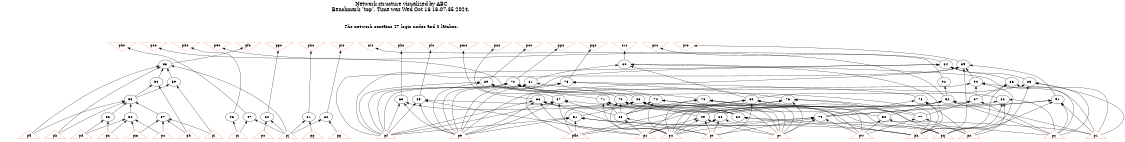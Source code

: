 # Network structure generated by ABC

digraph network {
size = "7.5,10";
center = true;
edge [dir = back];

{
  node [shape = plaintext];
  edge [style = invis];
  LevelTitle1 [label=""];
  LevelTitle2 [label=""];
  Level5 [label = ""];
  Level4 [label = ""];
  Level3 [label = ""];
  Level2 [label = ""];
  Level1 [label = ""];
  Level0 [label = ""];
  LevelTitle1 ->  LevelTitle2 ->  Level5 ->  Level4 ->  Level3 ->  Level2 ->  Level1 ->  Level0;
}

{
  rank = same;
  LevelTitle1;
  title1 [shape=plaintext,
          fontsize=20,
          fontname = "Times-Roman",
          label="Network structure visualized by ABC\nBenchmark \"top\". Time was Wed Oct 16 16:07:35 2024. "
         ];
}

{
  rank = same;
  LevelTitle2;
  title2 [shape=plaintext,
          fontsize=18,
          fontname = "Times-Roman",
          label="The network contains 47 logic nodes and 0 latches.\n"
         ];
}

{
  rank = same;
  Level5;
  Node27 [label = "pb0", shape = invtriangle, color = coral, fillcolor = coral];
  Node28 [label = "pc0", shape = invtriangle, color = coral, fillcolor = coral];
  Node29 [label = "pd0", shape = invtriangle, color = coral, fillcolor = coral];
  Node30 [label = "pe0", shape = invtriangle, color = coral, fillcolor = coral];
  Node31 [label = "pf0", shape = invtriangle, color = coral, fillcolor = coral];
  Node32 [label = "pg0", shape = invtriangle, color = coral, fillcolor = coral];
  Node33 [label = "ph0", shape = invtriangle, color = coral, fillcolor = coral];
  Node34 [label = "pi0", shape = invtriangle, color = coral, fillcolor = coral];
  Node35 [label = "pj0", shape = invtriangle, color = coral, fillcolor = coral];
  Node36 [label = "pk0", shape = invtriangle, color = coral, fillcolor = coral];
  Node37 [label = "pl0", shape = invtriangle, color = coral, fillcolor = coral];
  Node38 [label = "pm0", shape = invtriangle, color = coral, fillcolor = coral];
  Node39 [label = "pn0", shape = invtriangle, color = coral, fillcolor = coral];
  Node40 [label = "po0", shape = invtriangle, color = coral, fillcolor = coral];
  Node41 [label = "pp0", shape = invtriangle, color = coral, fillcolor = coral];
  Node42 [label = "pq0", shape = invtriangle, color = coral, fillcolor = coral];
  Node43 [label = "pr0", shape = invtriangle, color = coral, fillcolor = coral];
  Node44 [label = "ps0", shape = invtriangle, color = coral, fillcolor = coral];
  Node45 [label = "pt0", shape = invtriangle, color = coral, fillcolor = coral];
}

{
  rank = same;
  Level4;
  Node53 [label = "53\n", shape = ellipse];
  Node80 [label = "80\n", shape = ellipse];
  Node84 [label = "84\n", shape = ellipse];
  Node89 [label = "89\n", shape = ellipse];
}

{
  rank = same;
  Level3;
  Node54 [label = "54\n", shape = ellipse];
  Node59 [label = "59\n", shape = ellipse];
  Node69 [label = "69\n", shape = ellipse];
  Node72 [label = "72\n", shape = ellipse];
  Node75 [label = "75\n", shape = ellipse];
  Node81 [label = "81\n", shape = ellipse];
  Node85 [label = "85\n", shape = ellipse];
  Node86 [label = "86\n", shape = ellipse];
  Node90 [label = "90\n", shape = ellipse];
  Node92 [label = "92\n", shape = ellipse];
}

{
  rank = same;
  Level2;
  Node48 [label = "48\n", shape = ellipse];
  Node52 [label = "52\n", shape = ellipse];
  Node55 [label = "55\n", shape = ellipse];
  Node63 [label = "63\n", shape = ellipse];
  Node65 [label = "65\n", shape = ellipse];
  Node66 [label = "66\n", shape = ellipse];
  Node67 [label = "67\n", shape = ellipse];
  Node70 [label = "70\n", shape = ellipse];
  Node71 [label = "71\n", shape = ellipse];
  Node73 [label = "73\n", shape = ellipse];
  Node74 [label = "74\n", shape = ellipse];
  Node76 [label = "76\n", shape = ellipse];
  Node78 [label = "78\n", shape = ellipse];
  Node82 [label = "82\n", shape = ellipse];
  Node83 [label = "83\n", shape = ellipse];
  Node87 [label = "87\n", shape = ellipse];
  Node91 [label = "91\n", shape = ellipse];
}

{
  rank = same;
  Level1;
  Node47 [label = "47\n", shape = ellipse];
  Node49 [label = "49\n", shape = ellipse];
  Node50 [label = "50\n", shape = ellipse];
  Node51 [label = "51\n", shape = ellipse];
  Node56 [label = "56\n", shape = ellipse];
  Node57 [label = "57\n", shape = ellipse];
  Node58 [label = "58\n", shape = ellipse];
  Node60 [label = "60\n", shape = ellipse];
  Node61 [label = "61\n", shape = ellipse];
  Node62 [label = "62\n", shape = ellipse];
  Node64 [label = "64\n", shape = ellipse];
  Node68 [label = "68\n", shape = ellipse];
  Node77 [label = "77\n", shape = ellipse];
  Node79 [label = "79\n", shape = ellipse];
  Node88 [label = "88\n", shape = ellipse];
  Node93 [label = "93\n", shape = ellipse];
}

{
  rank = same;
  Level0;
  Node1 [label = "pp", shape = triangle, color = coral, fillcolor = coral];
  Node2 [label = "pa0", shape = triangle, color = coral, fillcolor = coral];
  Node3 [label = "pq", shape = triangle, color = coral, fillcolor = coral];
  Node4 [label = "pr", shape = triangle, color = coral, fillcolor = coral];
  Node5 [label = "ps", shape = triangle, color = coral, fillcolor = coral];
  Node6 [label = "pt", shape = triangle, color = coral, fillcolor = coral];
  Node7 [label = "pu", shape = triangle, color = coral, fillcolor = coral];
  Node8 [label = "pv", shape = triangle, color = coral, fillcolor = coral];
  Node9 [label = "pw", shape = triangle, color = coral, fillcolor = coral];
  Node10 [label = "px", shape = triangle, color = coral, fillcolor = coral];
  Node11 [label = "py", shape = triangle, color = coral, fillcolor = coral];
  Node12 [label = "pz", shape = triangle, color = coral, fillcolor = coral];
  Node13 [label = "pa", shape = triangle, color = coral, fillcolor = coral];
  Node14 [label = "pb", shape = triangle, color = coral, fillcolor = coral];
  Node15 [label = "pc", shape = triangle, color = coral, fillcolor = coral];
  Node16 [label = "pd", shape = triangle, color = coral, fillcolor = coral];
  Node17 [label = "pe", shape = triangle, color = coral, fillcolor = coral];
  Node18 [label = "pf", shape = triangle, color = coral, fillcolor = coral];
  Node19 [label = "pg", shape = triangle, color = coral, fillcolor = coral];
  Node20 [label = "ph", shape = triangle, color = coral, fillcolor = coral];
  Node21 [label = "pj", shape = triangle, color = coral, fillcolor = coral];
  Node22 [label = "pk", shape = triangle, color = coral, fillcolor = coral];
  Node23 [label = "pl", shape = triangle, color = coral, fillcolor = coral];
  Node24 [label = "pm", shape = triangle, color = coral, fillcolor = coral];
  Node25 [label = "pn", shape = triangle, color = coral, fillcolor = coral];
  Node26 [label = "po", shape = triangle, color = coral, fillcolor = coral];
}

title1 -> title2 [style = invis];
title2 -> Node27 [style = invis];
title2 -> Node28 [style = invis];
title2 -> Node29 [style = invis];
title2 -> Node30 [style = invis];
title2 -> Node31 [style = invis];
title2 -> Node32 [style = invis];
title2 -> Node33 [style = invis];
title2 -> Node34 [style = invis];
title2 -> Node35 [style = invis];
title2 -> Node36 [style = invis];
title2 -> Node37 [style = invis];
title2 -> Node38 [style = invis];
title2 -> Node39 [style = invis];
title2 -> Node40 [style = invis];
title2 -> Node41 [style = invis];
title2 -> Node42 [style = invis];
title2 -> Node43 [style = invis];
title2 -> Node44 [style = invis];
title2 -> Node45 [style = invis];
Node27 -> Node28 [style = invis];
Node28 -> Node29 [style = invis];
Node29 -> Node30 [style = invis];
Node30 -> Node31 [style = invis];
Node31 -> Node32 [style = invis];
Node32 -> Node33 [style = invis];
Node33 -> Node34 [style = invis];
Node34 -> Node35 [style = invis];
Node35 -> Node36 [style = invis];
Node36 -> Node37 [style = invis];
Node37 -> Node38 [style = invis];
Node38 -> Node39 [style = invis];
Node39 -> Node40 [style = invis];
Node40 -> Node41 [style = invis];
Node41 -> Node42 [style = invis];
Node42 -> Node43 [style = invis];
Node43 -> Node44 [style = invis];
Node44 -> Node45 [style = invis];
Node27 -> Node47 [style = solid];
Node28 -> Node48 [style = solid];
Node29 -> Node93 [style = solid];
Node30 -> Node52 [style = solid];
Node31 -> Node53 [style = solid];
Node32 -> Node60 [style = solid];
Node33 -> Node61 [style = solid];
Node34 -> Node62 [style = solid];
Node35 -> Node92 [style = solid];
Node36 -> Node63 [style = solid];
Node37 -> Node65 [style = solid];
Node38 -> Node66 [style = solid];
Node39 -> Node67 [style = solid];
Node40 -> Node69 [style = solid];
Node41 -> Node72 [style = solid];
Node42 -> Node75 [style = solid];
Node43 -> Node80 [style = solid];
Node44 -> Node84 [style = solid];
Node45 -> Node89 [style = solid];
Node47 -> Node4 [style = solid];
Node47 -> Node21 [style = solid];
Node48 -> Node49 [style = solid];
Node48 -> Node50 [style = solid];
Node48 -> Node51 [style = solid];
Node48 -> Node2 [style = solid];
Node48 -> Node11 [style = solid];
Node49 -> Node5 [style = solid];
Node49 -> Node6 [style = solid];
Node49 -> Node7 [style = solid];
Node49 -> Node8 [style = solid];
Node50 -> Node9 [style = solid];
Node50 -> Node10 [style = solid];
Node51 -> Node2 [style = solid];
Node51 -> Node12 [style = solid];
Node51 -> Node17 [style = solid];
Node51 -> Node18 [style = solid];
Node51 -> Node20 [style = solid];
Node52 -> Node49 [style = solid];
Node52 -> Node50 [style = solid];
Node52 -> Node2 [style = solid];
Node52 -> Node11 [style = solid];
Node52 -> Node12 [style = solid];
Node53 -> Node54 [style = solid];
Node53 -> Node59 [style = solid];
Node53 -> Node13 [style = solid];
Node53 -> Node21 [style = solid];
Node53 -> Node22 [style = solid];
Node54 -> Node55 [style = solid];
Node54 -> Node14 [style = solid];
Node55 -> Node56 [style = solid];
Node55 -> Node57 [style = solid];
Node55 -> Node58 [style = solid];
Node55 -> Node13 [style = solid];
Node55 -> Node22 [style = solid];
Node56 -> Node16 [style = solid];
Node56 -> Node25 [style = solid];
Node57 -> Node14 [style = solid];
Node57 -> Node15 [style = solid];
Node57 -> Node23 [style = solid];
Node57 -> Node24 [style = solid];
Node58 -> Node15 [style = solid];
Node58 -> Node16 [style = solid];
Node58 -> Node24 [style = solid];
Node58 -> Node25 [style = solid];
Node59 -> Node55 [style = solid];
Node59 -> Node23 [style = solid];
Node60 -> Node21 [style = solid];
Node60 -> Node26 [style = solid];
Node61 -> Node1 [style = solid];
Node61 -> Node21 [style = solid];
Node62 -> Node19 [style = solid];
Node62 -> Node21 [style = solid];
Node63 -> Node64 [style = solid];
Node63 -> Node17 [style = solid];
Node63 -> Node18 [style = solid];
Node64 -> Node3 [style = solid];
Node64 -> Node20 [style = solid];
Node65 -> Node64 [style = solid];
Node65 -> Node5 [style = solid];
Node65 -> Node17 [style = solid];
Node65 -> Node18 [style = solid];
Node66 -> Node64 [style = solid];
Node66 -> Node5 [style = solid];
Node66 -> Node6 [style = solid];
Node66 -> Node17 [style = solid];
Node66 -> Node18 [style = solid];
Node67 -> Node64 [style = solid];
Node67 -> Node68 [style = solid];
Node67 -> Node7 [style = solid];
Node67 -> Node17 [style = solid];
Node67 -> Node18 [style = solid];
Node68 -> Node5 [style = solid];
Node68 -> Node6 [style = solid];
Node69 -> Node70 [style = solid];
Node69 -> Node71 [style = solid];
Node69 -> Node17 [style = solid];
Node69 -> Node18 [style = solid];
Node70 -> Node68 [style = solid];
Node70 -> Node3 [style = solid];
Node70 -> Node7 [style = solid];
Node70 -> Node8 [style = solid];
Node71 -> Node68 [style = solid];
Node71 -> Node7 [style = solid];
Node71 -> Node8 [style = solid];
Node71 -> Node20 [style = solid];
Node72 -> Node73 [style = solid];
Node72 -> Node74 [style = solid];
Node72 -> Node17 [style = solid];
Node72 -> Node18 [style = solid];
Node72 -> Node20 [style = solid];
Node73 -> Node68 [style = solid];
Node73 -> Node3 [style = solid];
Node73 -> Node7 [style = solid];
Node73 -> Node8 [style = solid];
Node73 -> Node9 [style = solid];
Node74 -> Node68 [style = solid];
Node74 -> Node7 [style = solid];
Node74 -> Node8 [style = solid];
Node74 -> Node9 [style = solid];
Node75 -> Node76 [style = solid];
Node75 -> Node78 [style = solid];
Node75 -> Node17 [style = solid];
Node75 -> Node18 [style = solid];
Node76 -> Node68 [style = solid];
Node76 -> Node77 [style = solid];
Node76 -> Node3 [style = solid];
Node76 -> Node7 [style = solid];
Node76 -> Node8 [style = solid];
Node77 -> Node9 [style = solid];
Node77 -> Node10 [style = solid];
Node78 -> Node79 [style = solid];
Node78 -> Node10 [style = solid];
Node78 -> Node20 [style = solid];
Node79 -> Node5 [style = solid];
Node79 -> Node6 [style = solid];
Node79 -> Node7 [style = solid];
Node79 -> Node8 [style = solid];
Node79 -> Node9 [style = solid];
Node80 -> Node81 [style = solid];
Node80 -> Node83 [style = solid];
Node80 -> Node11 [style = solid];
Node80 -> Node20 [style = solid];
Node81 -> Node82 [style = solid];
Node81 -> Node17 [style = solid];
Node81 -> Node18 [style = solid];
Node82 -> Node79 [style = solid];
Node82 -> Node3 [style = solid];
Node82 -> Node10 [style = solid];
Node82 -> Node11 [style = solid];
Node83 -> Node77 [style = solid];
Node83 -> Node5 [style = solid];
Node83 -> Node6 [style = solid];
Node83 -> Node7 [style = solid];
Node83 -> Node8 [style = solid];
Node84 -> Node85 [style = solid];
Node84 -> Node86 [style = solid];
Node84 -> Node17 [style = solid];
Node84 -> Node18 [style = solid];
Node85 -> Node83 [style = solid];
Node85 -> Node3 [style = solid];
Node85 -> Node11 [style = solid];
Node85 -> Node12 [style = solid];
Node86 -> Node87 [style = solid];
Node86 -> Node12 [style = solid];
Node86 -> Node20 [style = solid];
Node87 -> Node77 [style = solid];
Node87 -> Node88 [style = solid];
Node87 -> Node11 [style = solid];
Node88 -> Node5 [style = solid];
Node88 -> Node6 [style = solid];
Node88 -> Node7 [style = solid];
Node88 -> Node8 [style = solid];
Node89 -> Node90 [style = solid];
Node89 -> Node91 [style = solid];
Node89 -> Node17 [style = solid];
Node89 -> Node18 [style = solid];
Node89 -> Node20 [style = solid];
Node90 -> Node87 [style = solid];
Node90 -> Node2 [style = solid];
Node90 -> Node3 [style = solid];
Node90 -> Node12 [style = solid];
Node91 -> Node79 [style = solid];
Node91 -> Node2 [style = solid];
Node91 -> Node10 [style = solid];
Node91 -> Node11 [style = solid];
Node91 -> Node12 [style = solid];
Node92 -> Node52 [style = solid];
Node93 -> Node4 [style = solid];
}

